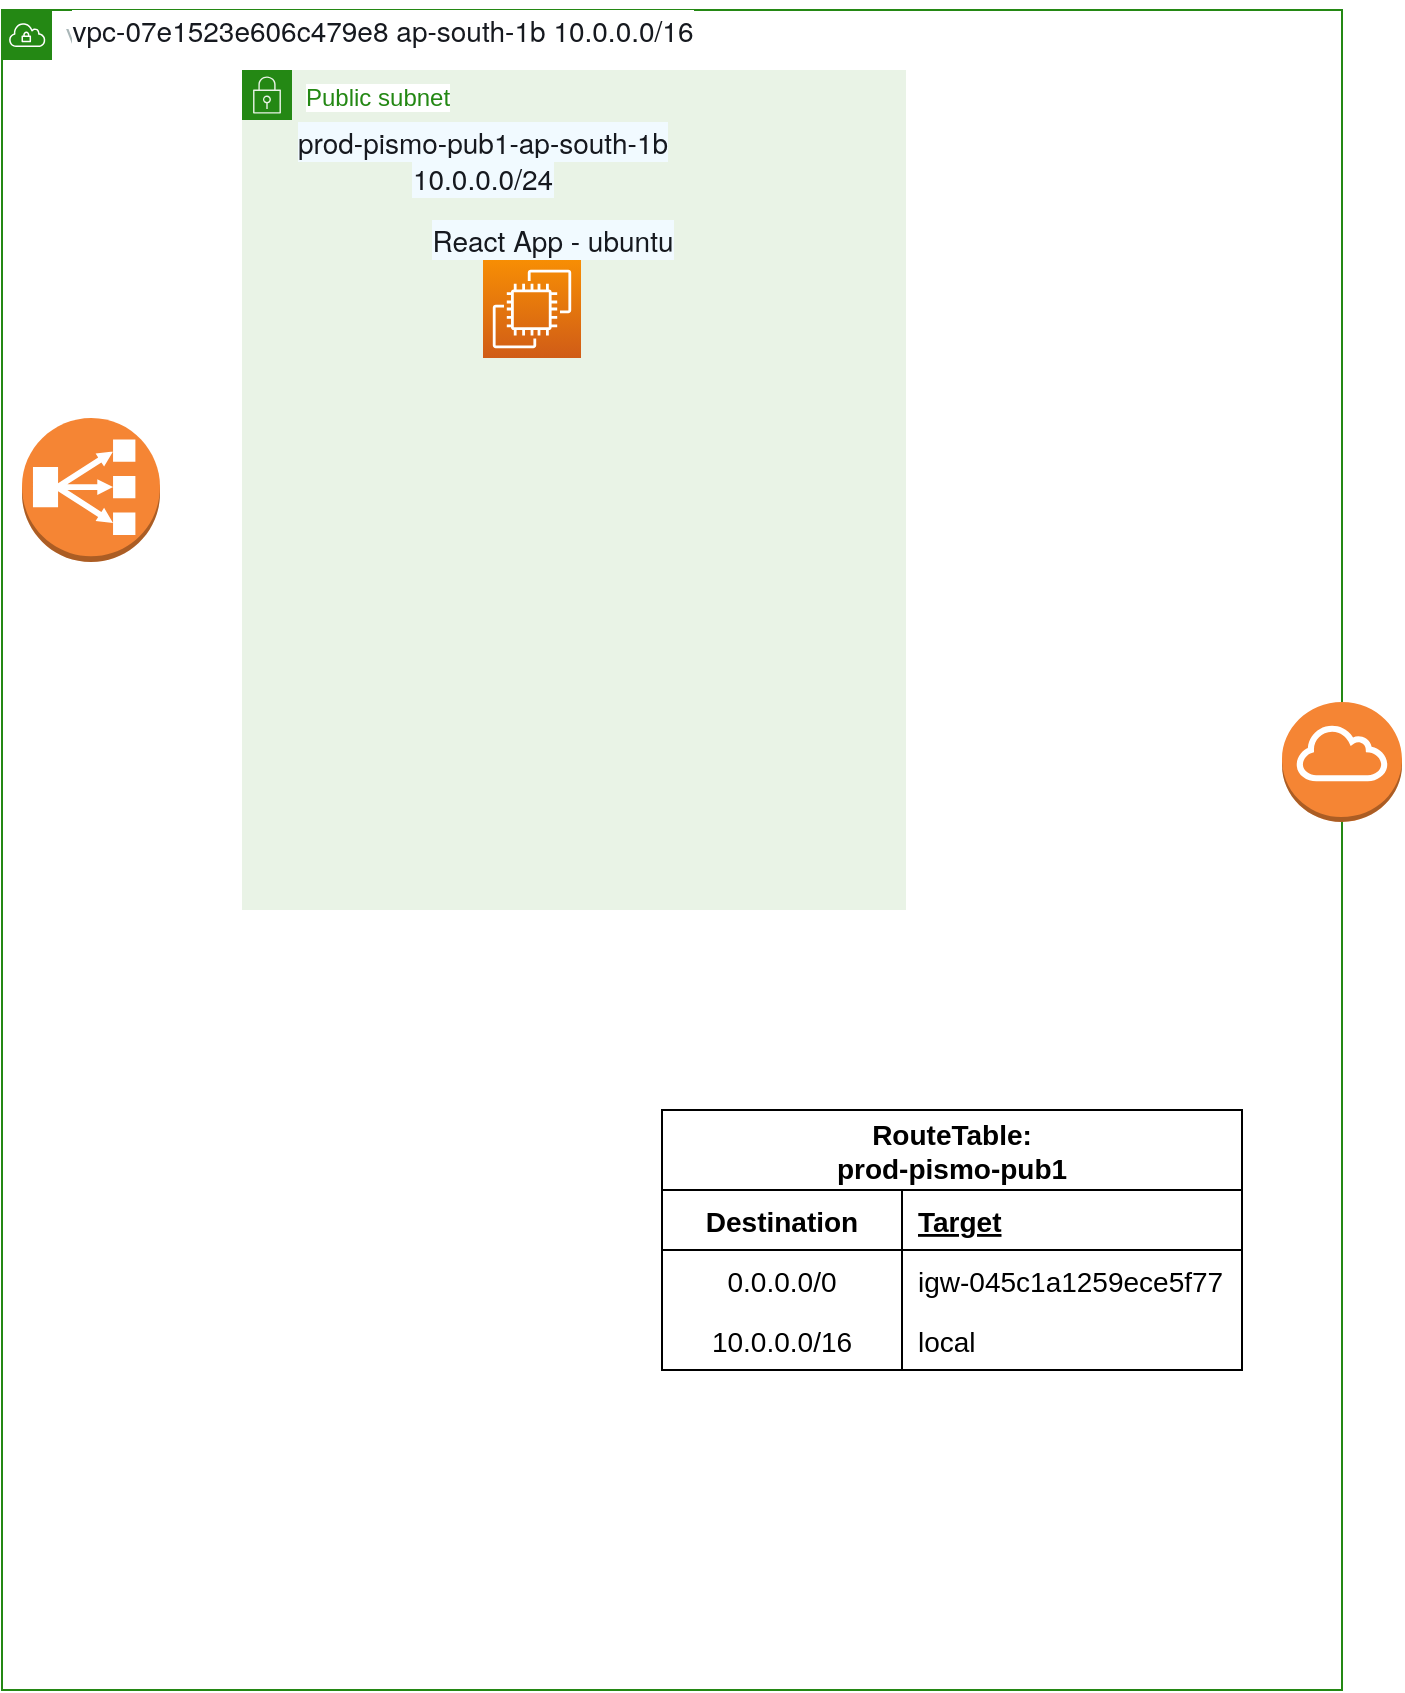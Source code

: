 <mxfile version="20.0.4" type="github">
  <diagram id="TGwFEfaLPlAXyuqBuNW3" name="Page-1">
    <mxGraphModel dx="1374" dy="665" grid="1" gridSize="10" guides="1" tooltips="1" connect="1" arrows="1" fold="1" page="1" pageScale="1" pageWidth="827" pageHeight="1169" math="0" shadow="0">
      <root>
        <mxCell id="0" />
        <mxCell id="1" parent="0" />
        <mxCell id="P7dvDb_oB8FZLkc3y2Xe-1" value="VPC" style="points=[[0,0],[0.25,0],[0.5,0],[0.75,0],[1,0],[1,0.25],[1,0.5],[1,0.75],[1,1],[0.75,1],[0.5,1],[0.25,1],[0,1],[0,0.75],[0,0.5],[0,0.25]];outlineConnect=0;gradientColor=none;html=1;whiteSpace=wrap;fontSize=12;fontStyle=0;container=1;pointerEvents=0;collapsible=0;recursiveResize=0;shape=mxgraph.aws4.group;grIcon=mxgraph.aws4.group_vpc;strokeColor=#248814;fillColor=none;verticalAlign=top;align=left;spacingLeft=30;fontColor=#AAB7B8;dashed=0;" vertex="1" parent="1">
          <mxGeometry x="340" y="40" width="670" height="840" as="geometry" />
        </mxCell>
        <mxCell id="P7dvDb_oB8FZLkc3y2Xe-10" value="Public subnet" style="points=[[0,0],[0.25,0],[0.5,0],[0.75,0],[1,0],[1,0.25],[1,0.5],[1,0.75],[1,1],[0.75,1],[0.5,1],[0.25,1],[0,1],[0,0.75],[0,0.5],[0,0.25]];outlineConnect=0;gradientColor=none;html=1;whiteSpace=wrap;fontSize=12;fontStyle=0;container=1;pointerEvents=0;collapsible=0;recursiveResize=0;shape=mxgraph.aws4.group;grIcon=mxgraph.aws4.group_security_group;grStroke=0;strokeColor=#248814;fillColor=#E9F3E6;verticalAlign=top;align=left;spacingLeft=30;fontColor=#248814;dashed=0;labelBackgroundColor=default;" vertex="1" parent="P7dvDb_oB8FZLkc3y2Xe-1">
          <mxGeometry x="120" y="30" width="332" height="420" as="geometry" />
        </mxCell>
        <mxCell id="P7dvDb_oB8FZLkc3y2Xe-11" value="&lt;span style=&quot;caret-color: rgb(22, 25, 31); color: rgb(22, 25, 31); font-family: &amp;quot;Amazon Ember&amp;quot;, &amp;quot;Helvetica Neue&amp;quot;, Roboto, Arial, sans-serif; font-size: 14px; text-align: start; text-size-adjust: auto; background-color: rgb(241, 250, 255);&quot;&gt;&lt;span style=&quot;text-size-adjust: auto;&quot;&gt;prod-pismo-pub1-ap-south-1b&lt;/span&gt;&lt;br&gt;&lt;span style=&quot;text-size-adjust: auto;&quot;&gt;10.0.0.0/24&lt;/span&gt;&lt;br&gt;&lt;/span&gt;" style="text;html=1;resizable=0;autosize=1;align=center;verticalAlign=middle;points=[];fillColor=none;strokeColor=none;rounded=0;" vertex="1" parent="P7dvDb_oB8FZLkc3y2Xe-10">
          <mxGeometry x="10" y="20" width="220" height="50" as="geometry" />
        </mxCell>
        <mxCell id="P7dvDb_oB8FZLkc3y2Xe-17" value="" style="sketch=0;points=[[0,0,0],[0.25,0,0],[0.5,0,0],[0.75,0,0],[1,0,0],[0,1,0],[0.25,1,0],[0.5,1,0],[0.75,1,0],[1,1,0],[0,0.25,0],[0,0.5,0],[0,0.75,0],[1,0.25,0],[1,0.5,0],[1,0.75,0]];outlineConnect=0;fontColor=#232F3E;gradientColor=#F78E04;gradientDirection=north;fillColor=#D05C17;strokeColor=#ffffff;dashed=0;verticalLabelPosition=bottom;verticalAlign=top;align=center;html=1;fontSize=12;fontStyle=0;aspect=fixed;shape=mxgraph.aws4.resourceIcon;resIcon=mxgraph.aws4.ec2;" vertex="1" parent="P7dvDb_oB8FZLkc3y2Xe-10">
          <mxGeometry x="120.5" y="95" width="49" height="49" as="geometry" />
        </mxCell>
        <mxCell id="P7dvDb_oB8FZLkc3y2Xe-18" value="&lt;span style=&quot;caret-color: rgb(22, 25, 31); color: rgb(22, 25, 31); font-family: &amp;quot;Amazon Ember&amp;quot;, &amp;quot;Helvetica Neue&amp;quot;, Roboto, Arial, sans-serif; font-size: 14px; text-align: left; text-size-adjust: auto; background-color: rgb(241, 250, 255);&quot;&gt;&lt;br&gt;&lt;/span&gt;" style="text;html=1;resizable=0;autosize=1;align=center;verticalAlign=middle;points=[];fillColor=none;strokeColor=none;rounded=0;" vertex="1" parent="P7dvDb_oB8FZLkc3y2Xe-10">
          <mxGeometry x="135" y="155" width="20" height="30" as="geometry" />
        </mxCell>
        <mxCell id="P7dvDb_oB8FZLkc3y2Xe-19" value="&lt;span style=&quot;caret-color: rgb(22, 25, 31); color: rgb(22, 25, 31); font-family: &amp;quot;Amazon Ember&amp;quot;, &amp;quot;Helvetica Neue&amp;quot;, Roboto, Arial, sans-serif; font-size: 14px; text-align: start; text-size-adjust: auto; background-color: rgb(241, 250, 255);&quot;&gt;React App - ubuntu&lt;br&gt;&lt;/span&gt;" style="text;html=1;resizable=0;autosize=1;align=center;verticalAlign=middle;points=[];fillColor=none;strokeColor=none;rounded=0;" vertex="1" parent="P7dvDb_oB8FZLkc3y2Xe-10">
          <mxGeometry x="80" y="70" width="150" height="30" as="geometry" />
        </mxCell>
        <mxCell id="P7dvDb_oB8FZLkc3y2Xe-21" value="&lt;span style=&quot;caret-color: rgb(22, 25, 31); color: rgb(22, 25, 31); font-family: &amp;quot;Amazon Ember&amp;quot;, &amp;quot;Helvetica Neue&amp;quot;, Roboto, Arial, sans-serif; font-size: 14px; text-align: start; text-size-adjust: auto; background-color: rgb(255, 255, 255);&quot;&gt;vpc-07e1523e606c479e8&amp;nbsp;&lt;/span&gt;&lt;span style=&quot;caret-color: rgb(22, 25, 31); color: rgb(22, 25, 31); font-family: &amp;quot;Amazon Ember&amp;quot;, &amp;quot;Helvetica Neue&amp;quot;, Roboto, Arial, sans-serif; font-size: 14px; text-align: left; text-size-adjust: auto; background-color: rgb(255, 255, 255);&quot;&gt;ap-south-1b&amp;nbsp;&lt;/span&gt;&lt;span style=&quot;caret-color: rgb(22, 25, 31); color: rgb(22, 25, 31); font-family: &amp;quot;Amazon Ember&amp;quot;, &amp;quot;Helvetica Neue&amp;quot;, Roboto, Arial, sans-serif; font-size: 14px; text-align: left; text-size-adjust: auto; background-color: rgb(255, 255, 255);&quot;&gt;10.0.0.0/16&lt;/span&gt;" style="text;html=1;resizable=0;autosize=1;align=center;verticalAlign=middle;points=[];fillColor=none;strokeColor=none;rounded=0;" vertex="1" parent="P7dvDb_oB8FZLkc3y2Xe-1">
          <mxGeometry x="20" y="-5" width="340" height="30" as="geometry" />
        </mxCell>
        <mxCell id="P7dvDb_oB8FZLkc3y2Xe-35" value="RouteTable:&#xa;prod-pismo-pub1" style="shape=table;startSize=40;container=1;collapsible=1;childLayout=tableLayout;fixedRows=1;rowLines=0;fontStyle=1;align=center;resizeLast=1;fontSize=14;fontColor=#000000;" vertex="1" parent="P7dvDb_oB8FZLkc3y2Xe-1">
          <mxGeometry x="330" y="550" width="290" height="130" as="geometry" />
        </mxCell>
        <mxCell id="P7dvDb_oB8FZLkc3y2Xe-36" value="" style="shape=tableRow;horizontal=0;startSize=0;swimlaneHead=0;swimlaneBody=0;fillColor=none;collapsible=0;dropTarget=0;points=[[0,0.5],[1,0.5]];portConstraint=eastwest;top=0;left=0;right=0;bottom=1;fontSize=14;fontColor=#000000;" vertex="1" parent="P7dvDb_oB8FZLkc3y2Xe-35">
          <mxGeometry y="40" width="290" height="30" as="geometry" />
        </mxCell>
        <mxCell id="P7dvDb_oB8FZLkc3y2Xe-37" value="Destination" style="shape=partialRectangle;connectable=0;fillColor=none;top=0;left=0;bottom=0;right=0;fontStyle=1;overflow=hidden;fontSize=14;fontColor=#000000;" vertex="1" parent="P7dvDb_oB8FZLkc3y2Xe-36">
          <mxGeometry width="120" height="30" as="geometry">
            <mxRectangle width="120" height="30" as="alternateBounds" />
          </mxGeometry>
        </mxCell>
        <mxCell id="P7dvDb_oB8FZLkc3y2Xe-38" value="Target" style="shape=partialRectangle;connectable=0;fillColor=none;top=0;left=0;bottom=0;right=0;align=left;spacingLeft=6;fontStyle=5;overflow=hidden;fontSize=14;fontColor=#000000;" vertex="1" parent="P7dvDb_oB8FZLkc3y2Xe-36">
          <mxGeometry x="120" width="170" height="30" as="geometry">
            <mxRectangle width="170" height="30" as="alternateBounds" />
          </mxGeometry>
        </mxCell>
        <mxCell id="P7dvDb_oB8FZLkc3y2Xe-39" value="" style="shape=tableRow;horizontal=0;startSize=0;swimlaneHead=0;swimlaneBody=0;fillColor=none;collapsible=0;dropTarget=0;points=[[0,0.5],[1,0.5]];portConstraint=eastwest;top=0;left=0;right=0;bottom=0;fontSize=14;fontColor=#000000;" vertex="1" parent="P7dvDb_oB8FZLkc3y2Xe-35">
          <mxGeometry y="70" width="290" height="30" as="geometry" />
        </mxCell>
        <mxCell id="P7dvDb_oB8FZLkc3y2Xe-40" value="0.0.0.0/0" style="shape=partialRectangle;connectable=0;fillColor=none;top=0;left=0;bottom=0;right=0;editable=1;overflow=hidden;fontSize=14;fontColor=#000000;" vertex="1" parent="P7dvDb_oB8FZLkc3y2Xe-39">
          <mxGeometry width="120" height="30" as="geometry">
            <mxRectangle width="120" height="30" as="alternateBounds" />
          </mxGeometry>
        </mxCell>
        <mxCell id="P7dvDb_oB8FZLkc3y2Xe-41" value="igw-045c1a1259ece5f77" style="shape=partialRectangle;connectable=0;fillColor=none;top=0;left=0;bottom=0;right=0;align=left;spacingLeft=6;overflow=hidden;fontSize=14;fontColor=#000000;" vertex="1" parent="P7dvDb_oB8FZLkc3y2Xe-39">
          <mxGeometry x="120" width="170" height="30" as="geometry">
            <mxRectangle width="170" height="30" as="alternateBounds" />
          </mxGeometry>
        </mxCell>
        <mxCell id="P7dvDb_oB8FZLkc3y2Xe-42" value="" style="shape=tableRow;horizontal=0;startSize=0;swimlaneHead=0;swimlaneBody=0;fillColor=none;collapsible=0;dropTarget=0;points=[[0,0.5],[1,0.5]];portConstraint=eastwest;top=0;left=0;right=0;bottom=0;fontSize=14;fontColor=#000000;" vertex="1" parent="P7dvDb_oB8FZLkc3y2Xe-35">
          <mxGeometry y="100" width="290" height="30" as="geometry" />
        </mxCell>
        <mxCell id="P7dvDb_oB8FZLkc3y2Xe-43" value="10.0.0.0/16" style="shape=partialRectangle;connectable=0;fillColor=none;top=0;left=0;bottom=0;right=0;editable=1;overflow=hidden;fontSize=14;fontColor=#000000;" vertex="1" parent="P7dvDb_oB8FZLkc3y2Xe-42">
          <mxGeometry width="120" height="30" as="geometry">
            <mxRectangle width="120" height="30" as="alternateBounds" />
          </mxGeometry>
        </mxCell>
        <mxCell id="P7dvDb_oB8FZLkc3y2Xe-44" value="local" style="shape=partialRectangle;connectable=0;fillColor=none;top=0;left=0;bottom=0;right=0;align=left;spacingLeft=6;overflow=hidden;fontSize=14;fontColor=#000000;" vertex="1" parent="P7dvDb_oB8FZLkc3y2Xe-42">
          <mxGeometry x="120" width="170" height="30" as="geometry">
            <mxRectangle width="170" height="30" as="alternateBounds" />
          </mxGeometry>
        </mxCell>
        <mxCell id="P7dvDb_oB8FZLkc3y2Xe-45" value="" style="outlineConnect=0;dashed=0;verticalLabelPosition=bottom;verticalAlign=top;align=center;html=1;shape=mxgraph.aws3.internet_gateway;fillColor=#F58534;gradientColor=none;fontSize=14;fontColor=#000000;" vertex="1" parent="P7dvDb_oB8FZLkc3y2Xe-1">
          <mxGeometry x="640" y="346" width="60" height="60" as="geometry" />
        </mxCell>
        <mxCell id="P7dvDb_oB8FZLkc3y2Xe-49" value="" style="outlineConnect=0;dashed=0;verticalLabelPosition=bottom;verticalAlign=top;align=center;html=1;shape=mxgraph.aws3.classic_load_balancer;fillColor=#F58534;gradientColor=none;" vertex="1" parent="P7dvDb_oB8FZLkc3y2Xe-1">
          <mxGeometry x="10" y="204" width="69" height="72" as="geometry" />
        </mxCell>
      </root>
    </mxGraphModel>
  </diagram>
</mxfile>
